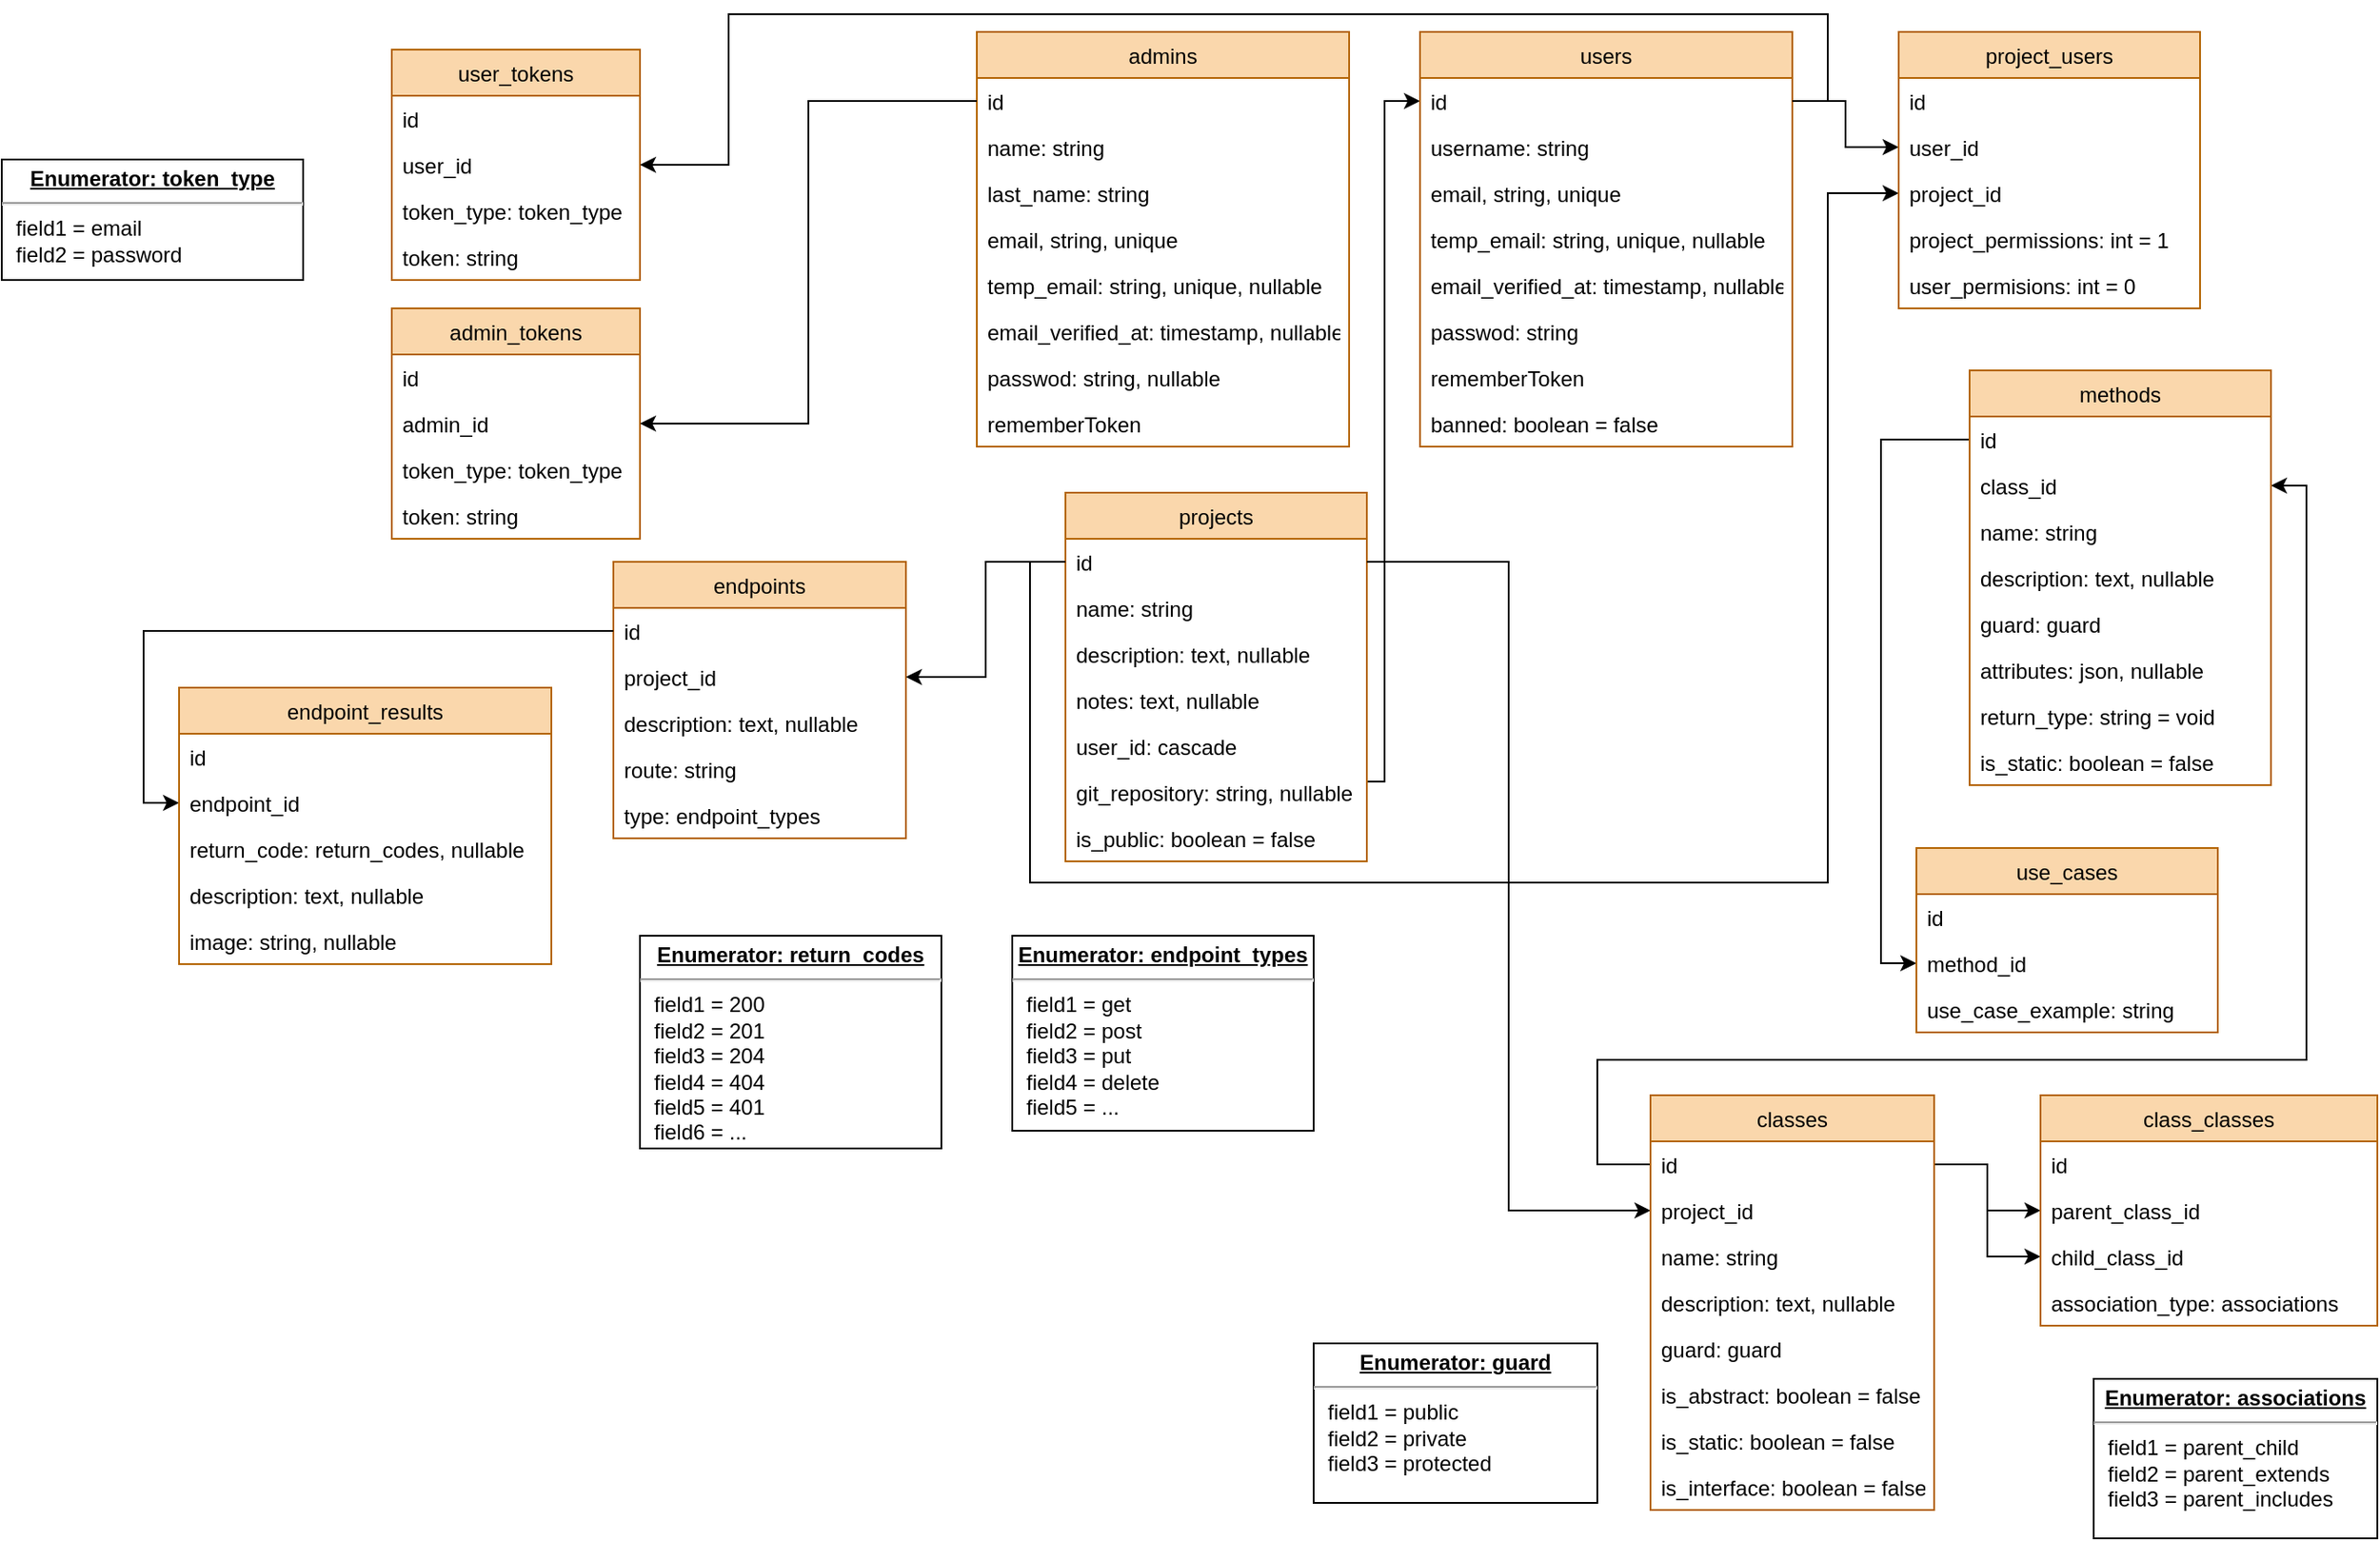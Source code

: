 <mxfile version="13.2.2" type="device"><diagram id="C5RBs43oDa-KdzZeNtuy" name="Page-1"><mxGraphModel dx="1913" dy="806" grid="1" gridSize="10" guides="1" tooltips="1" connect="1" arrows="1" fold="1" page="1" pageScale="1" pageWidth="827" pageHeight="1169" math="0" shadow="0"><root><mxCell id="WIyWlLk6GJQsqaUBKTNV-0"/><mxCell id="WIyWlLk6GJQsqaUBKTNV-1" parent="WIyWlLk6GJQsqaUBKTNV-0"/><mxCell id="Q1vjrdk-1u2k-OzESD5n-32" style="edgeStyle=orthogonalEdgeStyle;rounded=0;orthogonalLoop=1;jettySize=auto;html=1;entryX=0;entryY=0.5;entryDx=0;entryDy=0;exitX=1;exitY=0.5;exitDx=0;exitDy=0;" parent="WIyWlLk6GJQsqaUBKTNV-1" source="Q1vjrdk-1u2k-OzESD5n-10" target="Q1vjrdk-1u2k-OzESD5n-29" edge="1"><mxGeometry relative="1" as="geometry"><Array as="points"><mxPoint x="510" y="59"/><mxPoint x="510" y="85"/></Array></mxGeometry></mxCell><mxCell id="Q1vjrdk-1u2k-OzESD5n-24" style="edgeStyle=orthogonalEdgeStyle;rounded=0;orthogonalLoop=1;jettySize=auto;html=1;exitX=1;exitY=0.5;exitDx=0;exitDy=0;entryX=0;entryY=0.5;entryDx=0;entryDy=0;" parent="WIyWlLk6GJQsqaUBKTNV-1" source="Q1vjrdk-1u2k-OzESD5n-23" target="Q1vjrdk-1u2k-OzESD5n-10" edge="1"><mxGeometry relative="1" as="geometry"><Array as="points"><mxPoint x="250" y="443"/><mxPoint x="250" y="59"/></Array></mxGeometry></mxCell><mxCell id="Q1vjrdk-1u2k-OzESD5n-31" style="edgeStyle=orthogonalEdgeStyle;rounded=0;orthogonalLoop=1;jettySize=auto;html=1;exitX=0;exitY=0.5;exitDx=0;exitDy=0;" parent="WIyWlLk6GJQsqaUBKTNV-1" source="Q1vjrdk-1u2k-OzESD5n-20" target="Q1vjrdk-1u2k-OzESD5n-30" edge="1"><mxGeometry relative="1" as="geometry"><Array as="points"><mxPoint x="50" y="319"/><mxPoint x="50" y="500"/><mxPoint x="500" y="500"/><mxPoint x="500" y="111"/></Array></mxGeometry></mxCell><mxCell id="Q1vjrdk-1u2k-OzESD5n-9" value="users" style="swimlane;fontStyle=0;childLayout=stackLayout;horizontal=1;startSize=26;fillColor=#fad7ac;horizontalStack=0;resizeParent=1;resizeParentMax=0;resizeLast=0;collapsible=1;marginBottom=0;strokeColor=#b46504;" parent="WIyWlLk6GJQsqaUBKTNV-1" vertex="1"><mxGeometry x="270" y="20" width="210" height="234" as="geometry"><mxRectangle x="50" y="540" width="70" height="26" as="alternateBounds"/></mxGeometry></mxCell><mxCell id="Q1vjrdk-1u2k-OzESD5n-10" value="id&#10;" style="text;strokeColor=none;fillColor=none;align=left;verticalAlign=top;spacingLeft=4;spacingRight=4;overflow=hidden;rotatable=0;points=[[0,0.5],[1,0.5]];portConstraint=eastwest;" parent="Q1vjrdk-1u2k-OzESD5n-9" vertex="1"><mxGeometry y="26" width="210" height="26" as="geometry"/></mxCell><mxCell id="Q1vjrdk-1u2k-OzESD5n-11" value="username: string" style="text;strokeColor=none;fillColor=none;align=left;verticalAlign=top;spacingLeft=4;spacingRight=4;overflow=hidden;rotatable=0;points=[[0,0.5],[1,0.5]];portConstraint=eastwest;" parent="Q1vjrdk-1u2k-OzESD5n-9" vertex="1"><mxGeometry y="52" width="210" height="26" as="geometry"/></mxCell><mxCell id="Q1vjrdk-1u2k-OzESD5n-13" value="email, string, unique" style="text;strokeColor=none;fillColor=none;align=left;verticalAlign=top;spacingLeft=4;spacingRight=4;overflow=hidden;rotatable=0;points=[[0,0.5],[1,0.5]];portConstraint=eastwest;" parent="Q1vjrdk-1u2k-OzESD5n-9" vertex="1"><mxGeometry y="78" width="210" height="26" as="geometry"/></mxCell><mxCell id="Q1vjrdk-1u2k-OzESD5n-14" value="temp_email: string, unique, nullable&#10;" style="text;strokeColor=none;fillColor=none;align=left;verticalAlign=top;spacingLeft=4;spacingRight=4;overflow=hidden;rotatable=0;points=[[0,0.5],[1,0.5]];portConstraint=eastwest;" parent="Q1vjrdk-1u2k-OzESD5n-9" vertex="1"><mxGeometry y="104" width="210" height="26" as="geometry"/></mxCell><mxCell id="Q1vjrdk-1u2k-OzESD5n-15" value="email_verified_at: timestamp, nullable&#10;" style="text;strokeColor=none;fillColor=none;align=left;verticalAlign=top;spacingLeft=4;spacingRight=4;overflow=hidden;rotatable=0;points=[[0,0.5],[1,0.5]];portConstraint=eastwest;" parent="Q1vjrdk-1u2k-OzESD5n-9" vertex="1"><mxGeometry y="130" width="210" height="26" as="geometry"/></mxCell><mxCell id="Q1vjrdk-1u2k-OzESD5n-16" value="passwod: string" style="text;strokeColor=none;fillColor=none;align=left;verticalAlign=top;spacingLeft=4;spacingRight=4;overflow=hidden;rotatable=0;points=[[0,0.5],[1,0.5]];portConstraint=eastwest;" parent="Q1vjrdk-1u2k-OzESD5n-9" vertex="1"><mxGeometry y="156" width="210" height="26" as="geometry"/></mxCell><mxCell id="Q1vjrdk-1u2k-OzESD5n-17" value="rememberToken&#10;" style="text;strokeColor=none;fillColor=none;align=left;verticalAlign=top;spacingLeft=4;spacingRight=4;overflow=hidden;rotatable=0;points=[[0,0.5],[1,0.5]];portConstraint=eastwest;" parent="Q1vjrdk-1u2k-OzESD5n-9" vertex="1"><mxGeometry y="182" width="210" height="26" as="geometry"/></mxCell><mxCell id="Q1vjrdk-1u2k-OzESD5n-18" value="banned: boolean = false" style="text;strokeColor=none;fillColor=none;align=left;verticalAlign=top;spacingLeft=4;spacingRight=4;overflow=hidden;rotatable=0;points=[[0,0.5],[1,0.5]];portConstraint=eastwest;" parent="Q1vjrdk-1u2k-OzESD5n-9" vertex="1"><mxGeometry y="208" width="210" height="26" as="geometry"/></mxCell><mxCell id="Q1vjrdk-1u2k-OzESD5n-27" value="project_users" style="swimlane;fontStyle=0;childLayout=stackLayout;horizontal=1;startSize=26;fillColor=#fad7ac;horizontalStack=0;resizeParent=1;resizeParentMax=0;resizeLast=0;collapsible=1;marginBottom=0;strokeColor=#b46504;" parent="WIyWlLk6GJQsqaUBKTNV-1" vertex="1"><mxGeometry x="540" y="20" width="170" height="156" as="geometry"/></mxCell><mxCell id="Q1vjrdk-1u2k-OzESD5n-28" value="id" style="text;strokeColor=none;fillColor=none;align=left;verticalAlign=top;spacingLeft=4;spacingRight=4;overflow=hidden;rotatable=0;points=[[0,0.5],[1,0.5]];portConstraint=eastwest;" parent="Q1vjrdk-1u2k-OzESD5n-27" vertex="1"><mxGeometry y="26" width="170" height="26" as="geometry"/></mxCell><mxCell id="Q1vjrdk-1u2k-OzESD5n-29" value="user_id" style="text;strokeColor=none;fillColor=none;align=left;verticalAlign=top;spacingLeft=4;spacingRight=4;overflow=hidden;rotatable=0;points=[[0,0.5],[1,0.5]];portConstraint=eastwest;" parent="Q1vjrdk-1u2k-OzESD5n-27" vertex="1"><mxGeometry y="52" width="170" height="26" as="geometry"/></mxCell><mxCell id="Q1vjrdk-1u2k-OzESD5n-30" value="project_id" style="text;strokeColor=none;fillColor=none;align=left;verticalAlign=top;spacingLeft=4;spacingRight=4;overflow=hidden;rotatable=0;points=[[0,0.5],[1,0.5]];portConstraint=eastwest;" parent="Q1vjrdk-1u2k-OzESD5n-27" vertex="1"><mxGeometry y="78" width="170" height="26" as="geometry"/></mxCell><mxCell id="Q1vjrdk-1u2k-OzESD5n-42" value="project_permissions: int = 1" style="text;strokeColor=none;fillColor=none;align=left;verticalAlign=top;spacingLeft=4;spacingRight=4;overflow=hidden;rotatable=0;points=[[0,0.5],[1,0.5]];portConstraint=eastwest;" parent="Q1vjrdk-1u2k-OzESD5n-27" vertex="1"><mxGeometry y="104" width="170" height="26" as="geometry"/></mxCell><mxCell id="Q1vjrdk-1u2k-OzESD5n-43" value="user_permisions: int = 0" style="text;strokeColor=none;fillColor=none;align=left;verticalAlign=top;spacingLeft=4;spacingRight=4;overflow=hidden;rotatable=0;points=[[0,0.5],[1,0.5]];portConstraint=eastwest;" parent="Q1vjrdk-1u2k-OzESD5n-27" vertex="1"><mxGeometry y="130" width="170" height="26" as="geometry"/></mxCell><mxCell id="Q1vjrdk-1u2k-OzESD5n-0" value="admins" style="swimlane;fontStyle=0;childLayout=stackLayout;horizontal=1;startSize=26;fillColor=#fad7ac;horizontalStack=0;resizeParent=1;resizeParentMax=0;resizeLast=0;collapsible=1;marginBottom=0;strokeColor=#b46504;" parent="WIyWlLk6GJQsqaUBKTNV-1" vertex="1"><mxGeometry x="20" y="20" width="210" height="234" as="geometry"><mxRectangle x="50" y="540" width="70" height="26" as="alternateBounds"/></mxGeometry></mxCell><mxCell id="Q1vjrdk-1u2k-OzESD5n-1" value="id&#10;" style="text;strokeColor=none;fillColor=none;align=left;verticalAlign=top;spacingLeft=4;spacingRight=4;overflow=hidden;rotatable=0;points=[[0,0.5],[1,0.5]];portConstraint=eastwest;" parent="Q1vjrdk-1u2k-OzESD5n-0" vertex="1"><mxGeometry y="26" width="210" height="26" as="geometry"/></mxCell><mxCell id="Q1vjrdk-1u2k-OzESD5n-2" value="name: string" style="text;strokeColor=none;fillColor=none;align=left;verticalAlign=top;spacingLeft=4;spacingRight=4;overflow=hidden;rotatable=0;points=[[0,0.5],[1,0.5]];portConstraint=eastwest;" parent="Q1vjrdk-1u2k-OzESD5n-0" vertex="1"><mxGeometry y="52" width="210" height="26" as="geometry"/></mxCell><mxCell id="Q1vjrdk-1u2k-OzESD5n-3" value="last_name: string&#10;" style="text;strokeColor=none;fillColor=none;align=left;verticalAlign=top;spacingLeft=4;spacingRight=4;overflow=hidden;rotatable=0;points=[[0,0.5],[1,0.5]];portConstraint=eastwest;" parent="Q1vjrdk-1u2k-OzESD5n-0" vertex="1"><mxGeometry y="78" width="210" height="26" as="geometry"/></mxCell><mxCell id="Q1vjrdk-1u2k-OzESD5n-4" value="email, string, unique" style="text;strokeColor=none;fillColor=none;align=left;verticalAlign=top;spacingLeft=4;spacingRight=4;overflow=hidden;rotatable=0;points=[[0,0.5],[1,0.5]];portConstraint=eastwest;" parent="Q1vjrdk-1u2k-OzESD5n-0" vertex="1"><mxGeometry y="104" width="210" height="26" as="geometry"/></mxCell><mxCell id="Q1vjrdk-1u2k-OzESD5n-5" value="temp_email: string, unique, nullable&#10;" style="text;strokeColor=none;fillColor=none;align=left;verticalAlign=top;spacingLeft=4;spacingRight=4;overflow=hidden;rotatable=0;points=[[0,0.5],[1,0.5]];portConstraint=eastwest;" parent="Q1vjrdk-1u2k-OzESD5n-0" vertex="1"><mxGeometry y="130" width="210" height="26" as="geometry"/></mxCell><mxCell id="Q1vjrdk-1u2k-OzESD5n-6" value="email_verified_at: timestamp, nullable&#10;" style="text;strokeColor=none;fillColor=none;align=left;verticalAlign=top;spacingLeft=4;spacingRight=4;overflow=hidden;rotatable=0;points=[[0,0.5],[1,0.5]];portConstraint=eastwest;" parent="Q1vjrdk-1u2k-OzESD5n-0" vertex="1"><mxGeometry y="156" width="210" height="26" as="geometry"/></mxCell><mxCell id="Q1vjrdk-1u2k-OzESD5n-7" value="passwod: string, nullable" style="text;strokeColor=none;fillColor=none;align=left;verticalAlign=top;spacingLeft=4;spacingRight=4;overflow=hidden;rotatable=0;points=[[0,0.5],[1,0.5]];portConstraint=eastwest;" parent="Q1vjrdk-1u2k-OzESD5n-0" vertex="1"><mxGeometry y="182" width="210" height="26" as="geometry"/></mxCell><mxCell id="Q1vjrdk-1u2k-OzESD5n-8" value="rememberToken&#10;" style="text;strokeColor=none;fillColor=none;align=left;verticalAlign=top;spacingLeft=4;spacingRight=4;overflow=hidden;rotatable=0;points=[[0,0.5],[1,0.5]];portConstraint=eastwest;" parent="Q1vjrdk-1u2k-OzESD5n-0" vertex="1"><mxGeometry y="208" width="210" height="26" as="geometry"/></mxCell><mxCell id="DxCfu2CBIdjW9A2UC2-o-0" value="admin_tokens" style="swimlane;fontStyle=0;childLayout=stackLayout;horizontal=1;startSize=26;fillColor=#fad7ac;horizontalStack=0;resizeParent=1;resizeParentMax=0;resizeLast=0;collapsible=1;marginBottom=0;strokeColor=#b46504;" parent="WIyWlLk6GJQsqaUBKTNV-1" vertex="1"><mxGeometry x="-310" y="176" width="140" height="130" as="geometry"/></mxCell><mxCell id="DxCfu2CBIdjW9A2UC2-o-16" value="id" style="text;strokeColor=none;fillColor=none;align=left;verticalAlign=top;spacingLeft=4;spacingRight=4;overflow=hidden;rotatable=0;points=[[0,0.5],[1,0.5]];portConstraint=eastwest;" parent="DxCfu2CBIdjW9A2UC2-o-0" vertex="1"><mxGeometry y="26" width="140" height="26" as="geometry"/></mxCell><mxCell id="DxCfu2CBIdjW9A2UC2-o-1" value="admin_id" style="text;strokeColor=none;fillColor=none;align=left;verticalAlign=top;spacingLeft=4;spacingRight=4;overflow=hidden;rotatable=0;points=[[0,0.5],[1,0.5]];portConstraint=eastwest;" parent="DxCfu2CBIdjW9A2UC2-o-0" vertex="1"><mxGeometry y="52" width="140" height="26" as="geometry"/></mxCell><mxCell id="DxCfu2CBIdjW9A2UC2-o-2" value="token_type: token_type" style="text;strokeColor=none;fillColor=none;align=left;verticalAlign=top;spacingLeft=4;spacingRight=4;overflow=hidden;rotatable=0;points=[[0,0.5],[1,0.5]];portConstraint=eastwest;" parent="DxCfu2CBIdjW9A2UC2-o-0" vertex="1"><mxGeometry y="78" width="140" height="26" as="geometry"/></mxCell><mxCell id="DxCfu2CBIdjW9A2UC2-o-3" value="token: string" style="text;strokeColor=none;fillColor=none;align=left;verticalAlign=top;spacingLeft=4;spacingRight=4;overflow=hidden;rotatable=0;points=[[0,0.5],[1,0.5]];portConstraint=eastwest;" parent="DxCfu2CBIdjW9A2UC2-o-0" vertex="1"><mxGeometry y="104" width="140" height="26" as="geometry"/></mxCell><mxCell id="DxCfu2CBIdjW9A2UC2-o-8" value="user_tokens" style="swimlane;fontStyle=0;childLayout=stackLayout;horizontal=1;startSize=26;fillColor=#fad7ac;horizontalStack=0;resizeParent=1;resizeParentMax=0;resizeLast=0;collapsible=1;marginBottom=0;strokeColor=#b46504;" parent="WIyWlLk6GJQsqaUBKTNV-1" vertex="1"><mxGeometry x="-310" y="30" width="140" height="130" as="geometry"/></mxCell><mxCell id="DxCfu2CBIdjW9A2UC2-o-15" value="id" style="text;strokeColor=none;fillColor=none;align=left;verticalAlign=top;spacingLeft=4;spacingRight=4;overflow=hidden;rotatable=0;points=[[0,0.5],[1,0.5]];portConstraint=eastwest;" parent="DxCfu2CBIdjW9A2UC2-o-8" vertex="1"><mxGeometry y="26" width="140" height="26" as="geometry"/></mxCell><mxCell id="DxCfu2CBIdjW9A2UC2-o-9" value="user_id" style="text;strokeColor=none;fillColor=none;align=left;verticalAlign=top;spacingLeft=4;spacingRight=4;overflow=hidden;rotatable=0;points=[[0,0.5],[1,0.5]];portConstraint=eastwest;" parent="DxCfu2CBIdjW9A2UC2-o-8" vertex="1"><mxGeometry y="52" width="140" height="26" as="geometry"/></mxCell><mxCell id="DxCfu2CBIdjW9A2UC2-o-10" value="token_type: token_type" style="text;strokeColor=none;fillColor=none;align=left;verticalAlign=top;spacingLeft=4;spacingRight=4;overflow=hidden;rotatable=0;points=[[0,0.5],[1,0.5]];portConstraint=eastwest;" parent="DxCfu2CBIdjW9A2UC2-o-8" vertex="1"><mxGeometry y="78" width="140" height="26" as="geometry"/></mxCell><mxCell id="DxCfu2CBIdjW9A2UC2-o-11" value="token: string" style="text;strokeColor=none;fillColor=none;align=left;verticalAlign=top;spacingLeft=4;spacingRight=4;overflow=hidden;rotatable=0;points=[[0,0.5],[1,0.5]];portConstraint=eastwest;" parent="DxCfu2CBIdjW9A2UC2-o-8" vertex="1"><mxGeometry y="104" width="140" height="26" as="geometry"/></mxCell><mxCell id="Q1vjrdk-1u2k-OzESD5n-134" value="endpoints" style="swimlane;fontStyle=0;childLayout=stackLayout;horizontal=1;startSize=26;fillColor=#fad7ac;horizontalStack=0;resizeParent=1;resizeParentMax=0;resizeLast=0;collapsible=1;marginBottom=0;rounded=0;shadow=0;glass=0;comic=0;strokeColor=#b46504;" parent="WIyWlLk6GJQsqaUBKTNV-1" vertex="1"><mxGeometry x="-185" y="319" width="165" height="156" as="geometry"/></mxCell><mxCell id="Q1vjrdk-1u2k-OzESD5n-135" value="id" style="text;strokeColor=none;fillColor=none;align=left;verticalAlign=top;spacingLeft=4;spacingRight=4;overflow=hidden;rotatable=0;points=[[0,0.5],[1,0.5]];portConstraint=eastwest;" parent="Q1vjrdk-1u2k-OzESD5n-134" vertex="1"><mxGeometry y="26" width="165" height="26" as="geometry"/></mxCell><mxCell id="y4JbeknYd_s0cGX9gjjS-6" value="project_id" style="text;strokeColor=none;fillColor=none;align=left;verticalAlign=top;spacingLeft=4;spacingRight=4;overflow=hidden;rotatable=0;points=[[0,0.5],[1,0.5]];portConstraint=eastwest;" parent="Q1vjrdk-1u2k-OzESD5n-134" vertex="1"><mxGeometry y="52" width="165" height="26" as="geometry"/></mxCell><mxCell id="23ZzcFe_m2jXY8Pu0YBO-0" value="description: text, nullable" style="text;strokeColor=none;fillColor=none;align=left;verticalAlign=top;spacingLeft=4;spacingRight=4;overflow=hidden;rotatable=0;points=[[0,0.5],[1,0.5]];portConstraint=eastwest;" parent="Q1vjrdk-1u2k-OzESD5n-134" vertex="1"><mxGeometry y="78" width="165" height="26" as="geometry"/></mxCell><mxCell id="Q1vjrdk-1u2k-OzESD5n-136" value="route: string" style="text;strokeColor=none;fillColor=none;align=left;verticalAlign=top;spacingLeft=4;spacingRight=4;overflow=hidden;rotatable=0;points=[[0,0.5],[1,0.5]];portConstraint=eastwest;" parent="Q1vjrdk-1u2k-OzESD5n-134" vertex="1"><mxGeometry y="104" width="165" height="26" as="geometry"/></mxCell><mxCell id="Q1vjrdk-1u2k-OzESD5n-137" value="type: endpoint_types" style="text;strokeColor=none;fillColor=none;align=left;verticalAlign=top;spacingLeft=4;spacingRight=4;overflow=hidden;rotatable=0;points=[[0,0.5],[1,0.5]];portConstraint=eastwest;" parent="Q1vjrdk-1u2k-OzESD5n-134" vertex="1"><mxGeometry y="130" width="165" height="26" as="geometry"/></mxCell><mxCell id="Q1vjrdk-1u2k-OzESD5n-99" value="&lt;p style=&quot;margin: 0px ; margin-top: 4px ; text-align: center ; text-decoration: underline&quot;&gt;&lt;b&gt;Enumerator: associations&lt;/b&gt;&lt;/p&gt;&lt;hr&gt;&lt;p style=&quot;margin: 0px ; margin-left: 8px&quot;&gt;field1 = parent_child&lt;br&gt;field2 = parent_extends&lt;br&gt;field3 = parent_includes&lt;/p&gt;" style="verticalAlign=top;align=left;overflow=fill;fontSize=12;fontFamily=Helvetica;html=1;" parent="WIyWlLk6GJQsqaUBKTNV-1" vertex="1"><mxGeometry x="650" y="780" width="160" height="90" as="geometry"/></mxCell><mxCell id="Q1vjrdk-1u2k-OzESD5n-113" style="edgeStyle=orthogonalEdgeStyle;rounded=0;orthogonalLoop=1;jettySize=auto;html=1;" parent="WIyWlLk6GJQsqaUBKTNV-1" source="Q1vjrdk-1u2k-OzESD5n-68" target="Q1vjrdk-1u2k-OzESD5n-96" edge="1"><mxGeometry relative="1" as="geometry"/></mxCell><mxCell id="Q1vjrdk-1u2k-OzESD5n-114" style="edgeStyle=orthogonalEdgeStyle;rounded=0;orthogonalLoop=1;jettySize=auto;html=1;entryX=0;entryY=0.5;entryDx=0;entryDy=0;" parent="WIyWlLk6GJQsqaUBKTNV-1" source="Q1vjrdk-1u2k-OzESD5n-68" target="Q1vjrdk-1u2k-OzESD5n-97" edge="1"><mxGeometry relative="1" as="geometry"><Array as="points"><mxPoint x="590" y="659"/><mxPoint x="590" y="711"/></Array></mxGeometry></mxCell><mxCell id="Q1vjrdk-1u2k-OzESD5n-131" style="edgeStyle=orthogonalEdgeStyle;rounded=0;orthogonalLoop=1;jettySize=auto;html=1;entryX=0;entryY=0.5;entryDx=0;entryDy=0;" parent="WIyWlLk6GJQsqaUBKTNV-1" source="Q1vjrdk-1u2k-OzESD5n-116" target="Q1vjrdk-1u2k-OzESD5n-123" edge="1"><mxGeometry relative="1" as="geometry"/></mxCell><mxCell id="Q1vjrdk-1u2k-OzESD5n-146" value="&lt;p style=&quot;margin: 0px ; margin-top: 4px ; text-align: center ; text-decoration: underline&quot;&gt;&lt;b&gt;Enumerator: endpoint_types&lt;/b&gt;&lt;/p&gt;&lt;hr&gt;&lt;p style=&quot;margin: 0px ; margin-left: 8px&quot;&gt;field1 = get&lt;br&gt;field2 = post&lt;br&gt;field3 = put&lt;/p&gt;&lt;p style=&quot;margin: 0px ; margin-left: 8px&quot;&gt;field4 = delete&lt;/p&gt;&lt;p style=&quot;margin: 0px ; margin-left: 8px&quot;&gt;field5 = ...&lt;/p&gt;" style="verticalAlign=top;align=left;overflow=fill;fontSize=12;fontFamily=Helvetica;html=1;rounded=0;shadow=0;glass=0;comic=0;" parent="WIyWlLk6GJQsqaUBKTNV-1" vertex="1"><mxGeometry x="40" y="530" width="170" height="110" as="geometry"/></mxCell><mxCell id="Q1vjrdk-1u2k-OzESD5n-152" value="&lt;p style=&quot;margin: 0px ; margin-top: 4px ; text-align: center ; text-decoration: underline&quot;&gt;&lt;b&gt;Enumerator: return_codes&lt;/b&gt;&lt;/p&gt;&lt;hr&gt;&lt;p style=&quot;margin: 0px ; margin-left: 8px&quot;&gt;field1 = 200&lt;br&gt;field2 = 201&lt;br&gt;field3 = 204&lt;/p&gt;&lt;p style=&quot;margin: 0px ; margin-left: 8px&quot;&gt;field4 = 404&lt;/p&gt;&lt;p style=&quot;margin: 0px ; margin-left: 8px&quot;&gt;field5 = 401&lt;/p&gt;&lt;p style=&quot;margin: 0px ; margin-left: 8px&quot;&gt;field6 = ...&lt;/p&gt;" style="verticalAlign=top;align=left;overflow=fill;fontSize=12;fontFamily=Helvetica;html=1;rounded=0;shadow=0;glass=0;comic=0;" parent="WIyWlLk6GJQsqaUBKTNV-1" vertex="1"><mxGeometry x="-170" y="530" width="170" height="120" as="geometry"/></mxCell><mxCell id="Q1vjrdk-1u2k-OzESD5n-154" style="edgeStyle=orthogonalEdgeStyle;rounded=0;orthogonalLoop=1;jettySize=auto;html=1;entryX=0;entryY=0.5;entryDx=0;entryDy=0;" parent="WIyWlLk6GJQsqaUBKTNV-1" source="Q1vjrdk-1u2k-OzESD5n-135" target="Q1vjrdk-1u2k-OzESD5n-153" edge="1"><mxGeometry relative="1" as="geometry"/></mxCell><mxCell id="Q1vjrdk-1u2k-OzESD5n-161" value="&lt;p style=&quot;margin: 0px ; margin-top: 4px ; text-align: center ; text-decoration: underline&quot;&gt;&lt;b&gt;Enumerator: guard&lt;/b&gt;&lt;/p&gt;&lt;hr&gt;&lt;p style=&quot;margin: 0px ; margin-left: 8px&quot;&gt;field1 = public&lt;br&gt;field2 = private&lt;br&gt;field3 = protected&lt;/p&gt;" style="verticalAlign=top;align=left;overflow=fill;fontSize=12;fontFamily=Helvetica;html=1;" parent="WIyWlLk6GJQsqaUBKTNV-1" vertex="1"><mxGeometry x="210" y="760" width="160" height="90" as="geometry"/></mxCell><mxCell id="DxCfu2CBIdjW9A2UC2-o-12" value="&lt;p style=&quot;margin: 0px ; margin-top: 4px ; text-align: center ; text-decoration: underline&quot;&gt;&lt;b&gt;Enumerator: token_type&lt;/b&gt;&lt;/p&gt;&lt;hr&gt;&lt;p style=&quot;margin: 0px ; margin-left: 8px&quot;&gt;field1 = email&lt;br&gt;field2 = password&lt;/p&gt;" style="verticalAlign=top;align=left;overflow=fill;fontSize=12;fontFamily=Helvetica;html=1;rounded=0;shadow=0;glass=0;comic=0;" parent="WIyWlLk6GJQsqaUBKTNV-1" vertex="1"><mxGeometry x="-530" y="92" width="170" height="68" as="geometry"/></mxCell><mxCell id="DxCfu2CBIdjW9A2UC2-o-13" style="edgeStyle=orthogonalEdgeStyle;rounded=0;orthogonalLoop=1;jettySize=auto;html=1;" parent="WIyWlLk6GJQsqaUBKTNV-1" source="Q1vjrdk-1u2k-OzESD5n-1" target="DxCfu2CBIdjW9A2UC2-o-1" edge="1"><mxGeometry relative="1" as="geometry"/></mxCell><mxCell id="DxCfu2CBIdjW9A2UC2-o-14" style="edgeStyle=orthogonalEdgeStyle;rounded=0;orthogonalLoop=1;jettySize=auto;html=1;exitX=1;exitY=0.5;exitDx=0;exitDy=0;" parent="WIyWlLk6GJQsqaUBKTNV-1" source="Q1vjrdk-1u2k-OzESD5n-10" target="DxCfu2CBIdjW9A2UC2-o-9" edge="1"><mxGeometry relative="1" as="geometry"><Array as="points"><mxPoint x="500" y="59"/><mxPoint x="500" y="10"/><mxPoint x="-120" y="10"/><mxPoint x="-120" y="95"/></Array></mxGeometry></mxCell><mxCell id="Q1vjrdk-1u2k-OzESD5n-19" value="projects" style="swimlane;fontStyle=0;childLayout=stackLayout;horizontal=1;startSize=26;fillColor=#fad7ac;horizontalStack=0;resizeParent=1;resizeParentMax=0;resizeLast=0;collapsible=1;marginBottom=0;strokeColor=#b46504;" parent="WIyWlLk6GJQsqaUBKTNV-1" vertex="1"><mxGeometry x="70" y="280" width="170" height="208" as="geometry"/></mxCell><mxCell id="Q1vjrdk-1u2k-OzESD5n-20" value="id" style="text;strokeColor=none;fillColor=none;align=left;verticalAlign=top;spacingLeft=4;spacingRight=4;overflow=hidden;rotatable=0;points=[[0,0.5],[1,0.5]];portConstraint=eastwest;" parent="Q1vjrdk-1u2k-OzESD5n-19" vertex="1"><mxGeometry y="26" width="170" height="26" as="geometry"/></mxCell><mxCell id="Q1vjrdk-1u2k-OzESD5n-21" value="name: string" style="text;strokeColor=none;fillColor=none;align=left;verticalAlign=top;spacingLeft=4;spacingRight=4;overflow=hidden;rotatable=0;points=[[0,0.5],[1,0.5]];portConstraint=eastwest;" parent="Q1vjrdk-1u2k-OzESD5n-19" vertex="1"><mxGeometry y="52" width="170" height="26" as="geometry"/></mxCell><mxCell id="Q1vjrdk-1u2k-OzESD5n-125" value="description: text, nullable" style="text;strokeColor=none;fillColor=none;align=left;verticalAlign=top;spacingLeft=4;spacingRight=4;overflow=hidden;rotatable=0;points=[[0,0.5],[1,0.5]];portConstraint=eastwest;" parent="Q1vjrdk-1u2k-OzESD5n-19" vertex="1"><mxGeometry y="78" width="170" height="26" as="geometry"/></mxCell><mxCell id="Q1vjrdk-1u2k-OzESD5n-126" value="notes: text, nullable" style="text;strokeColor=none;fillColor=none;align=left;verticalAlign=top;spacingLeft=4;spacingRight=4;overflow=hidden;rotatable=0;points=[[0,0.5],[1,0.5]];portConstraint=eastwest;" parent="Q1vjrdk-1u2k-OzESD5n-19" vertex="1"><mxGeometry y="104" width="170" height="26" as="geometry"/></mxCell><mxCell id="Q1vjrdk-1u2k-OzESD5n-23" value="user_id: cascade" style="text;strokeColor=none;fillColor=none;align=left;verticalAlign=top;spacingLeft=4;spacingRight=4;overflow=hidden;rotatable=0;points=[[0,0.5],[1,0.5]];portConstraint=eastwest;" parent="Q1vjrdk-1u2k-OzESD5n-19" vertex="1"><mxGeometry y="130" width="170" height="26" as="geometry"/></mxCell><mxCell id="Q1vjrdk-1u2k-OzESD5n-22" value="git_repository: string, nullable" style="text;strokeColor=none;fillColor=none;align=left;verticalAlign=top;spacingLeft=4;spacingRight=4;overflow=hidden;rotatable=0;points=[[0,0.5],[1,0.5]];portConstraint=eastwest;" parent="Q1vjrdk-1u2k-OzESD5n-19" vertex="1"><mxGeometry y="156" width="170" height="26" as="geometry"/></mxCell><mxCell id="PR55mCETuMQC-Pr-lNT2-0" value="is_public: boolean = false" style="text;strokeColor=none;fillColor=none;align=left;verticalAlign=top;spacingLeft=4;spacingRight=4;overflow=hidden;rotatable=0;points=[[0,0.5],[1,0.5]];portConstraint=eastwest;" parent="Q1vjrdk-1u2k-OzESD5n-19" vertex="1"><mxGeometry y="182" width="170" height="26" as="geometry"/></mxCell><mxCell id="y4JbeknYd_s0cGX9gjjS-3" style="edgeStyle=orthogonalEdgeStyle;rounded=0;orthogonalLoop=1;jettySize=auto;html=1;" parent="WIyWlLk6GJQsqaUBKTNV-1" source="Q1vjrdk-1u2k-OzESD5n-20" target="y4JbeknYd_s0cGX9gjjS-2" edge="1"><mxGeometry relative="1" as="geometry"/></mxCell><mxCell id="y4JbeknYd_s0cGX9gjjS-5" style="edgeStyle=orthogonalEdgeStyle;rounded=0;orthogonalLoop=1;jettySize=auto;html=1;entryX=1;entryY=0.5;entryDx=0;entryDy=0;" parent="WIyWlLk6GJQsqaUBKTNV-1" source="Q1vjrdk-1u2k-OzESD5n-68" target="y4JbeknYd_s0cGX9gjjS-4" edge="1"><mxGeometry relative="1" as="geometry"><Array as="points"><mxPoint x="370" y="659"/><mxPoint x="370" y="600"/><mxPoint x="770" y="600"/><mxPoint x="770" y="276"/></Array></mxGeometry></mxCell><mxCell id="Q1vjrdk-1u2k-OzESD5n-93" value="class_classes" style="swimlane;fontStyle=0;childLayout=stackLayout;horizontal=1;startSize=26;fillColor=#fad7ac;horizontalStack=0;resizeParent=1;resizeParentMax=0;resizeLast=0;collapsible=1;marginBottom=0;strokeColor=#b46504;" parent="WIyWlLk6GJQsqaUBKTNV-1" vertex="1"><mxGeometry x="620" y="620" width="190" height="130" as="geometry"/></mxCell><mxCell id="Q1vjrdk-1u2k-OzESD5n-94" value="id" style="text;strokeColor=none;fillColor=none;align=left;verticalAlign=top;spacingLeft=4;spacingRight=4;overflow=hidden;rotatable=0;points=[[0,0.5],[1,0.5]];portConstraint=eastwest;" parent="Q1vjrdk-1u2k-OzESD5n-93" vertex="1"><mxGeometry y="26" width="190" height="26" as="geometry"/></mxCell><mxCell id="Q1vjrdk-1u2k-OzESD5n-96" value="parent_class_id" style="text;strokeColor=none;fillColor=none;align=left;verticalAlign=top;spacingLeft=4;spacingRight=4;overflow=hidden;rotatable=0;points=[[0,0.5],[1,0.5]];portConstraint=eastwest;" parent="Q1vjrdk-1u2k-OzESD5n-93" vertex="1"><mxGeometry y="52" width="190" height="26" as="geometry"/></mxCell><mxCell id="Q1vjrdk-1u2k-OzESD5n-97" value="child_class_id" style="text;strokeColor=none;fillColor=none;align=left;verticalAlign=top;spacingLeft=4;spacingRight=4;overflow=hidden;rotatable=0;points=[[0,0.5],[1,0.5]];portConstraint=eastwest;" parent="Q1vjrdk-1u2k-OzESD5n-93" vertex="1"><mxGeometry y="78" width="190" height="26" as="geometry"/></mxCell><mxCell id="Q1vjrdk-1u2k-OzESD5n-98" value="association_type: associations" style="text;strokeColor=none;fillColor=none;align=left;verticalAlign=top;spacingLeft=4;spacingRight=4;overflow=hidden;rotatable=0;points=[[0,0.5],[1,0.5]];portConstraint=eastwest;" parent="Q1vjrdk-1u2k-OzESD5n-93" vertex="1"><mxGeometry y="104" width="190" height="26" as="geometry"/></mxCell><mxCell id="Q1vjrdk-1u2k-OzESD5n-115" value="methods" style="swimlane;fontStyle=0;childLayout=stackLayout;horizontal=1;startSize=26;horizontalStack=0;resizeParent=1;resizeParentMax=0;resizeLast=0;collapsible=1;marginBottom=0;rounded=0;shadow=0;comic=0;glass=0;swimlaneLine=1;fillColor=#fad7ac;strokeColor=#b46504;" parent="WIyWlLk6GJQsqaUBKTNV-1" vertex="1"><mxGeometry x="580" y="211" width="170" height="234" as="geometry"/></mxCell><mxCell id="Q1vjrdk-1u2k-OzESD5n-116" value="id" style="text;strokeColor=none;fillColor=none;align=left;verticalAlign=top;spacingLeft=4;spacingRight=4;overflow=hidden;rotatable=0;points=[[0,0.5],[1,0.5]];portConstraint=eastwest;" parent="Q1vjrdk-1u2k-OzESD5n-115" vertex="1"><mxGeometry y="26" width="170" height="26" as="geometry"/></mxCell><mxCell id="y4JbeknYd_s0cGX9gjjS-4" value="class_id" style="text;strokeColor=none;fillColor=none;align=left;verticalAlign=top;spacingLeft=4;spacingRight=4;overflow=hidden;rotatable=0;points=[[0,0.5],[1,0.5]];portConstraint=eastwest;" parent="Q1vjrdk-1u2k-OzESD5n-115" vertex="1"><mxGeometry y="52" width="170" height="26" as="geometry"/></mxCell><mxCell id="Q1vjrdk-1u2k-OzESD5n-117" value="name: string" style="text;strokeColor=none;fillColor=none;align=left;verticalAlign=top;spacingLeft=4;spacingRight=4;overflow=hidden;rotatable=0;points=[[0,0.5],[1,0.5]];portConstraint=eastwest;" parent="Q1vjrdk-1u2k-OzESD5n-115" vertex="1"><mxGeometry y="78" width="170" height="26" as="geometry"/></mxCell><mxCell id="Q1vjrdk-1u2k-OzESD5n-118" value="description: text, nullable" style="text;strokeColor=none;fillColor=none;align=left;verticalAlign=top;spacingLeft=4;spacingRight=4;overflow=hidden;rotatable=0;points=[[0,0.5],[1,0.5]];portConstraint=eastwest;" parent="Q1vjrdk-1u2k-OzESD5n-115" vertex="1"><mxGeometry y="104" width="170" height="26" as="geometry"/></mxCell><mxCell id="Q1vjrdk-1u2k-OzESD5n-163" value="guard: guard" style="text;strokeColor=none;fillColor=none;align=left;verticalAlign=top;spacingLeft=4;spacingRight=4;overflow=hidden;rotatable=0;points=[[0,0.5],[1,0.5]];portConstraint=eastwest;" parent="Q1vjrdk-1u2k-OzESD5n-115" vertex="1"><mxGeometry y="130" width="170" height="26" as="geometry"/></mxCell><mxCell id="Q1vjrdk-1u2k-OzESD5n-119" value="attributes: json, nullable" style="text;strokeColor=none;fillColor=none;align=left;verticalAlign=top;spacingLeft=4;spacingRight=4;overflow=hidden;rotatable=0;points=[[0,0.5],[1,0.5]];portConstraint=eastwest;" parent="Q1vjrdk-1u2k-OzESD5n-115" vertex="1"><mxGeometry y="156" width="170" height="26" as="geometry"/></mxCell><mxCell id="Q1vjrdk-1u2k-OzESD5n-120" value="return_type: string = void" style="text;strokeColor=none;fillColor=none;align=left;verticalAlign=top;spacingLeft=4;spacingRight=4;overflow=hidden;rotatable=0;points=[[0,0.5],[1,0.5]];portConstraint=eastwest;" parent="Q1vjrdk-1u2k-OzESD5n-115" vertex="1"><mxGeometry y="182" width="170" height="26" as="geometry"/></mxCell><mxCell id="Q1vjrdk-1u2k-OzESD5n-164" value="is_static: boolean = false" style="text;strokeColor=none;fillColor=none;align=left;verticalAlign=top;spacingLeft=4;spacingRight=4;overflow=hidden;rotatable=0;points=[[0,0.5],[1,0.5]];portConstraint=eastwest;" parent="Q1vjrdk-1u2k-OzESD5n-115" vertex="1"><mxGeometry y="208" width="170" height="26" as="geometry"/></mxCell><mxCell id="Q1vjrdk-1u2k-OzESD5n-121" value="use_cases" style="swimlane;fontStyle=0;childLayout=stackLayout;horizontal=1;startSize=26;fillColor=#fad7ac;horizontalStack=0;resizeParent=1;resizeParentMax=0;resizeLast=0;collapsible=1;marginBottom=0;rounded=0;shadow=0;glass=0;comic=0;strokeColor=#b46504;" parent="WIyWlLk6GJQsqaUBKTNV-1" vertex="1"><mxGeometry x="550" y="480.5" width="170" height="104" as="geometry"/></mxCell><mxCell id="Q1vjrdk-1u2k-OzESD5n-122" value="id" style="text;strokeColor=none;fillColor=none;align=left;verticalAlign=top;spacingLeft=4;spacingRight=4;overflow=hidden;rotatable=0;points=[[0,0.5],[1,0.5]];portConstraint=eastwest;" parent="Q1vjrdk-1u2k-OzESD5n-121" vertex="1"><mxGeometry y="26" width="170" height="26" as="geometry"/></mxCell><mxCell id="Q1vjrdk-1u2k-OzESD5n-123" value="method_id" style="text;strokeColor=none;fillColor=none;align=left;verticalAlign=top;spacingLeft=4;spacingRight=4;overflow=hidden;rotatable=0;points=[[0,0.5],[1,0.5]];portConstraint=eastwest;" parent="Q1vjrdk-1u2k-OzESD5n-121" vertex="1"><mxGeometry y="52" width="170" height="26" as="geometry"/></mxCell><mxCell id="Q1vjrdk-1u2k-OzESD5n-124" value="use_case_example: string" style="text;strokeColor=none;fillColor=none;align=left;verticalAlign=top;spacingLeft=4;spacingRight=4;overflow=hidden;rotatable=0;points=[[0,0.5],[1,0.5]];portConstraint=eastwest;" parent="Q1vjrdk-1u2k-OzESD5n-121" vertex="1"><mxGeometry y="78" width="170" height="26" as="geometry"/></mxCell><mxCell id="Q1vjrdk-1u2k-OzESD5n-67" value="classes" style="swimlane;fontStyle=0;childLayout=stackLayout;horizontal=1;startSize=26;fillColor=#fad7ac;horizontalStack=0;resizeParent=1;resizeParentMax=0;resizeLast=0;collapsible=1;marginBottom=0;strokeColor=#b46504;" parent="WIyWlLk6GJQsqaUBKTNV-1" vertex="1"><mxGeometry x="400" y="620" width="160" height="234" as="geometry"/></mxCell><mxCell id="Q1vjrdk-1u2k-OzESD5n-68" value="id" style="text;strokeColor=none;fillColor=none;align=left;verticalAlign=top;spacingLeft=4;spacingRight=4;overflow=hidden;rotatable=0;points=[[0,0.5],[1,0.5]];portConstraint=eastwest;" parent="Q1vjrdk-1u2k-OzESD5n-67" vertex="1"><mxGeometry y="26" width="160" height="26" as="geometry"/></mxCell><mxCell id="y4JbeknYd_s0cGX9gjjS-2" value="project_id" style="text;strokeColor=none;fillColor=none;align=left;verticalAlign=top;spacingLeft=4;spacingRight=4;overflow=hidden;rotatable=0;points=[[0,0.5],[1,0.5]];portConstraint=eastwest;" parent="Q1vjrdk-1u2k-OzESD5n-67" vertex="1"><mxGeometry y="52" width="160" height="26" as="geometry"/></mxCell><mxCell id="Q1vjrdk-1u2k-OzESD5n-69" value="name: string" style="text;strokeColor=none;fillColor=none;align=left;verticalAlign=top;spacingLeft=4;spacingRight=4;overflow=hidden;rotatable=0;points=[[0,0.5],[1,0.5]];portConstraint=eastwest;" parent="Q1vjrdk-1u2k-OzESD5n-67" vertex="1"><mxGeometry y="78" width="160" height="26" as="geometry"/></mxCell><mxCell id="Q1vjrdk-1u2k-OzESD5n-70" value="description: text, nullable" style="text;strokeColor=none;fillColor=none;align=left;verticalAlign=top;spacingLeft=4;spacingRight=4;overflow=hidden;rotatable=0;points=[[0,0.5],[1,0.5]];portConstraint=eastwest;" parent="Q1vjrdk-1u2k-OzESD5n-67" vertex="1"><mxGeometry y="104" width="160" height="26" as="geometry"/></mxCell><mxCell id="Q1vjrdk-1u2k-OzESD5n-156" value="guard: guard" style="text;strokeColor=none;fillColor=none;align=left;verticalAlign=top;spacingLeft=4;spacingRight=4;overflow=hidden;rotatable=0;points=[[0,0.5],[1,0.5]];portConstraint=eastwest;" parent="Q1vjrdk-1u2k-OzESD5n-67" vertex="1"><mxGeometry y="130" width="160" height="26" as="geometry"/></mxCell><mxCell id="Q1vjrdk-1u2k-OzESD5n-77" value="is_abstract: boolean = false" style="text;strokeColor=none;fillColor=none;align=left;verticalAlign=top;spacingLeft=4;spacingRight=4;overflow=hidden;rotatable=0;points=[[0,0.5],[1,0.5]];portConstraint=eastwest;" parent="Q1vjrdk-1u2k-OzESD5n-67" vertex="1"><mxGeometry y="156" width="160" height="26" as="geometry"/></mxCell><mxCell id="Q1vjrdk-1u2k-OzESD5n-76" value="is_static: boolean = false" style="text;strokeColor=none;fillColor=none;align=left;verticalAlign=top;spacingLeft=4;spacingRight=4;overflow=hidden;rotatable=0;points=[[0,0.5],[1,0.5]];portConstraint=eastwest;" parent="Q1vjrdk-1u2k-OzESD5n-67" vertex="1"><mxGeometry y="182" width="160" height="26" as="geometry"/></mxCell><mxCell id="Q1vjrdk-1u2k-OzESD5n-78" value="is_interface: boolean = false" style="text;strokeColor=none;fillColor=none;align=left;verticalAlign=top;spacingLeft=4;spacingRight=4;overflow=hidden;rotatable=0;points=[[0,0.5],[1,0.5]];portConstraint=eastwest;" parent="Q1vjrdk-1u2k-OzESD5n-67" vertex="1"><mxGeometry y="208" width="160" height="26" as="geometry"/></mxCell><mxCell id="Q1vjrdk-1u2k-OzESD5n-147" value="endpoint_results" style="swimlane;fontStyle=0;childLayout=stackLayout;horizontal=1;startSize=26;fillColor=#fad7ac;horizontalStack=0;resizeParent=1;resizeParentMax=0;resizeLast=0;collapsible=1;marginBottom=0;rounded=0;shadow=0;glass=0;comic=0;strokeColor=#b46504;" parent="WIyWlLk6GJQsqaUBKTNV-1" vertex="1"><mxGeometry x="-430" y="390" width="210" height="156" as="geometry"/></mxCell><mxCell id="Q1vjrdk-1u2k-OzESD5n-148" value="id" style="text;strokeColor=none;fillColor=none;align=left;verticalAlign=top;spacingLeft=4;spacingRight=4;overflow=hidden;rotatable=0;points=[[0,0.5],[1,0.5]];portConstraint=eastwest;" parent="Q1vjrdk-1u2k-OzESD5n-147" vertex="1"><mxGeometry y="26" width="210" height="26" as="geometry"/></mxCell><mxCell id="Q1vjrdk-1u2k-OzESD5n-153" value="endpoint_id" style="text;strokeColor=none;fillColor=none;align=left;verticalAlign=top;spacingLeft=4;spacingRight=4;overflow=hidden;rotatable=0;points=[[0,0.5],[1,0.5]];portConstraint=eastwest;" parent="Q1vjrdk-1u2k-OzESD5n-147" vertex="1"><mxGeometry y="52" width="210" height="26" as="geometry"/></mxCell><mxCell id="Q1vjrdk-1u2k-OzESD5n-149" value="return_code: return_codes, nullable" style="text;strokeColor=none;fillColor=none;align=left;verticalAlign=top;spacingLeft=4;spacingRight=4;overflow=hidden;rotatable=0;points=[[0,0.5],[1,0.5]];portConstraint=eastwest;" parent="Q1vjrdk-1u2k-OzESD5n-147" vertex="1"><mxGeometry y="78" width="210" height="26" as="geometry"/></mxCell><mxCell id="Q1vjrdk-1u2k-OzESD5n-150" value="description: text, nullable" style="text;strokeColor=none;fillColor=none;align=left;verticalAlign=top;spacingLeft=4;spacingRight=4;overflow=hidden;rotatable=0;points=[[0,0.5],[1,0.5]];portConstraint=eastwest;" parent="Q1vjrdk-1u2k-OzESD5n-147" vertex="1"><mxGeometry y="104" width="210" height="26" as="geometry"/></mxCell><mxCell id="Q1vjrdk-1u2k-OzESD5n-151" value="image: string, nullable" style="text;strokeColor=none;fillColor=none;align=left;verticalAlign=top;spacingLeft=4;spacingRight=4;overflow=hidden;rotatable=0;points=[[0,0.5],[1,0.5]];portConstraint=eastwest;" parent="Q1vjrdk-1u2k-OzESD5n-147" vertex="1"><mxGeometry y="130" width="210" height="26" as="geometry"/></mxCell><mxCell id="y4JbeknYd_s0cGX9gjjS-7" style="edgeStyle=orthogonalEdgeStyle;rounded=0;orthogonalLoop=1;jettySize=auto;html=1;" parent="WIyWlLk6GJQsqaUBKTNV-1" source="Q1vjrdk-1u2k-OzESD5n-20" target="y4JbeknYd_s0cGX9gjjS-6" edge="1"><mxGeometry relative="1" as="geometry"/></mxCell></root></mxGraphModel></diagram></mxfile>